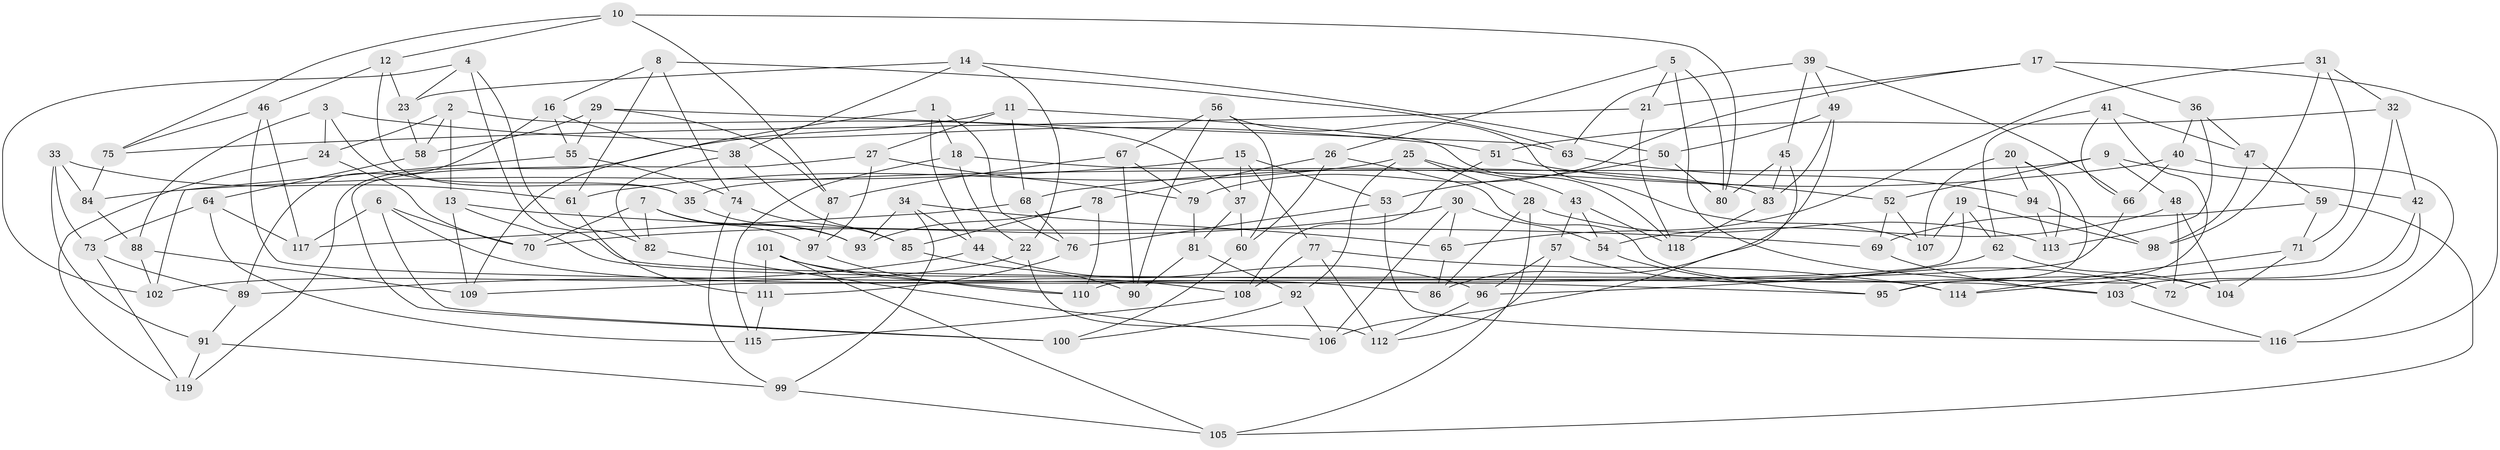 // Generated by graph-tools (version 1.1) at 2025/16/03/09/25 04:16:27]
// undirected, 119 vertices, 238 edges
graph export_dot {
graph [start="1"]
  node [color=gray90,style=filled];
  1;
  2;
  3;
  4;
  5;
  6;
  7;
  8;
  9;
  10;
  11;
  12;
  13;
  14;
  15;
  16;
  17;
  18;
  19;
  20;
  21;
  22;
  23;
  24;
  25;
  26;
  27;
  28;
  29;
  30;
  31;
  32;
  33;
  34;
  35;
  36;
  37;
  38;
  39;
  40;
  41;
  42;
  43;
  44;
  45;
  46;
  47;
  48;
  49;
  50;
  51;
  52;
  53;
  54;
  55;
  56;
  57;
  58;
  59;
  60;
  61;
  62;
  63;
  64;
  65;
  66;
  67;
  68;
  69;
  70;
  71;
  72;
  73;
  74;
  75;
  76;
  77;
  78;
  79;
  80;
  81;
  82;
  83;
  84;
  85;
  86;
  87;
  88;
  89;
  90;
  91;
  92;
  93;
  94;
  95;
  96;
  97;
  98;
  99;
  100;
  101;
  102;
  103;
  104;
  105;
  106;
  107;
  108;
  109;
  110;
  111;
  112;
  113;
  114;
  115;
  116;
  117;
  118;
  119;
  1 -- 109;
  1 -- 18;
  1 -- 76;
  1 -- 44;
  2 -- 58;
  2 -- 37;
  2 -- 24;
  2 -- 13;
  3 -- 88;
  3 -- 51;
  3 -- 35;
  3 -- 24;
  4 -- 82;
  4 -- 102;
  4 -- 23;
  4 -- 103;
  5 -- 72;
  5 -- 80;
  5 -- 21;
  5 -- 26;
  6 -- 70;
  6 -- 117;
  6 -- 100;
  6 -- 86;
  7 -- 70;
  7 -- 97;
  7 -- 93;
  7 -- 82;
  8 -- 61;
  8 -- 16;
  8 -- 74;
  8 -- 63;
  9 -- 35;
  9 -- 42;
  9 -- 48;
  9 -- 52;
  10 -- 75;
  10 -- 80;
  10 -- 12;
  10 -- 87;
  11 -- 118;
  11 -- 27;
  11 -- 68;
  11 -- 119;
  12 -- 35;
  12 -- 46;
  12 -- 23;
  13 -- 109;
  13 -- 114;
  13 -- 69;
  14 -- 38;
  14 -- 22;
  14 -- 50;
  14 -- 23;
  15 -- 84;
  15 -- 37;
  15 -- 53;
  15 -- 77;
  16 -- 89;
  16 -- 55;
  16 -- 38;
  17 -- 36;
  17 -- 116;
  17 -- 21;
  17 -- 79;
  18 -- 22;
  18 -- 115;
  18 -- 83;
  19 -- 110;
  19 -- 98;
  19 -- 107;
  19 -- 62;
  20 -- 95;
  20 -- 94;
  20 -- 113;
  20 -- 107;
  21 -- 75;
  21 -- 118;
  22 -- 112;
  22 -- 102;
  23 -- 58;
  24 -- 70;
  24 -- 119;
  25 -- 61;
  25 -- 28;
  25 -- 43;
  25 -- 92;
  26 -- 78;
  26 -- 60;
  26 -- 104;
  27 -- 79;
  27 -- 100;
  27 -- 97;
  28 -- 86;
  28 -- 113;
  28 -- 105;
  29 -- 87;
  29 -- 55;
  29 -- 58;
  29 -- 63;
  30 -- 106;
  30 -- 65;
  30 -- 70;
  30 -- 54;
  31 -- 32;
  31 -- 65;
  31 -- 98;
  31 -- 71;
  32 -- 114;
  32 -- 51;
  32 -- 42;
  33 -- 84;
  33 -- 61;
  33 -- 73;
  33 -- 91;
  34 -- 99;
  34 -- 44;
  34 -- 93;
  34 -- 65;
  35 -- 93;
  36 -- 47;
  36 -- 113;
  36 -- 40;
  37 -- 60;
  37 -- 81;
  38 -- 85;
  38 -- 82;
  39 -- 49;
  39 -- 66;
  39 -- 45;
  39 -- 63;
  40 -- 66;
  40 -- 68;
  40 -- 116;
  41 -- 62;
  41 -- 66;
  41 -- 47;
  41 -- 95;
  42 -- 72;
  42 -- 103;
  43 -- 57;
  43 -- 54;
  43 -- 118;
  44 -- 96;
  44 -- 89;
  45 -- 80;
  45 -- 106;
  45 -- 83;
  46 -- 95;
  46 -- 117;
  46 -- 75;
  47 -- 98;
  47 -- 59;
  48 -- 104;
  48 -- 54;
  48 -- 72;
  49 -- 86;
  49 -- 50;
  49 -- 83;
  50 -- 80;
  50 -- 53;
  51 -- 108;
  51 -- 52;
  52 -- 107;
  52 -- 69;
  53 -- 76;
  53 -- 116;
  54 -- 95;
  55 -- 74;
  55 -- 102;
  56 -- 107;
  56 -- 60;
  56 -- 90;
  56 -- 67;
  57 -- 112;
  57 -- 72;
  57 -- 96;
  58 -- 64;
  59 -- 105;
  59 -- 71;
  59 -- 69;
  60 -- 100;
  61 -- 111;
  62 -- 104;
  62 -- 96;
  63 -- 94;
  64 -- 73;
  64 -- 117;
  64 -- 115;
  65 -- 86;
  66 -- 109;
  67 -- 90;
  67 -- 87;
  67 -- 79;
  68 -- 76;
  68 -- 117;
  69 -- 103;
  71 -- 114;
  71 -- 104;
  73 -- 89;
  73 -- 119;
  74 -- 85;
  74 -- 99;
  75 -- 84;
  76 -- 111;
  77 -- 108;
  77 -- 112;
  77 -- 114;
  78 -- 93;
  78 -- 110;
  78 -- 85;
  79 -- 81;
  81 -- 92;
  81 -- 90;
  82 -- 106;
  83 -- 118;
  84 -- 88;
  85 -- 90;
  87 -- 97;
  88 -- 102;
  88 -- 109;
  89 -- 91;
  91 -- 119;
  91 -- 99;
  92 -- 106;
  92 -- 100;
  94 -- 113;
  94 -- 98;
  96 -- 112;
  97 -- 110;
  99 -- 105;
  101 -- 111;
  101 -- 105;
  101 -- 110;
  101 -- 108;
  103 -- 116;
  108 -- 115;
  111 -- 115;
}
